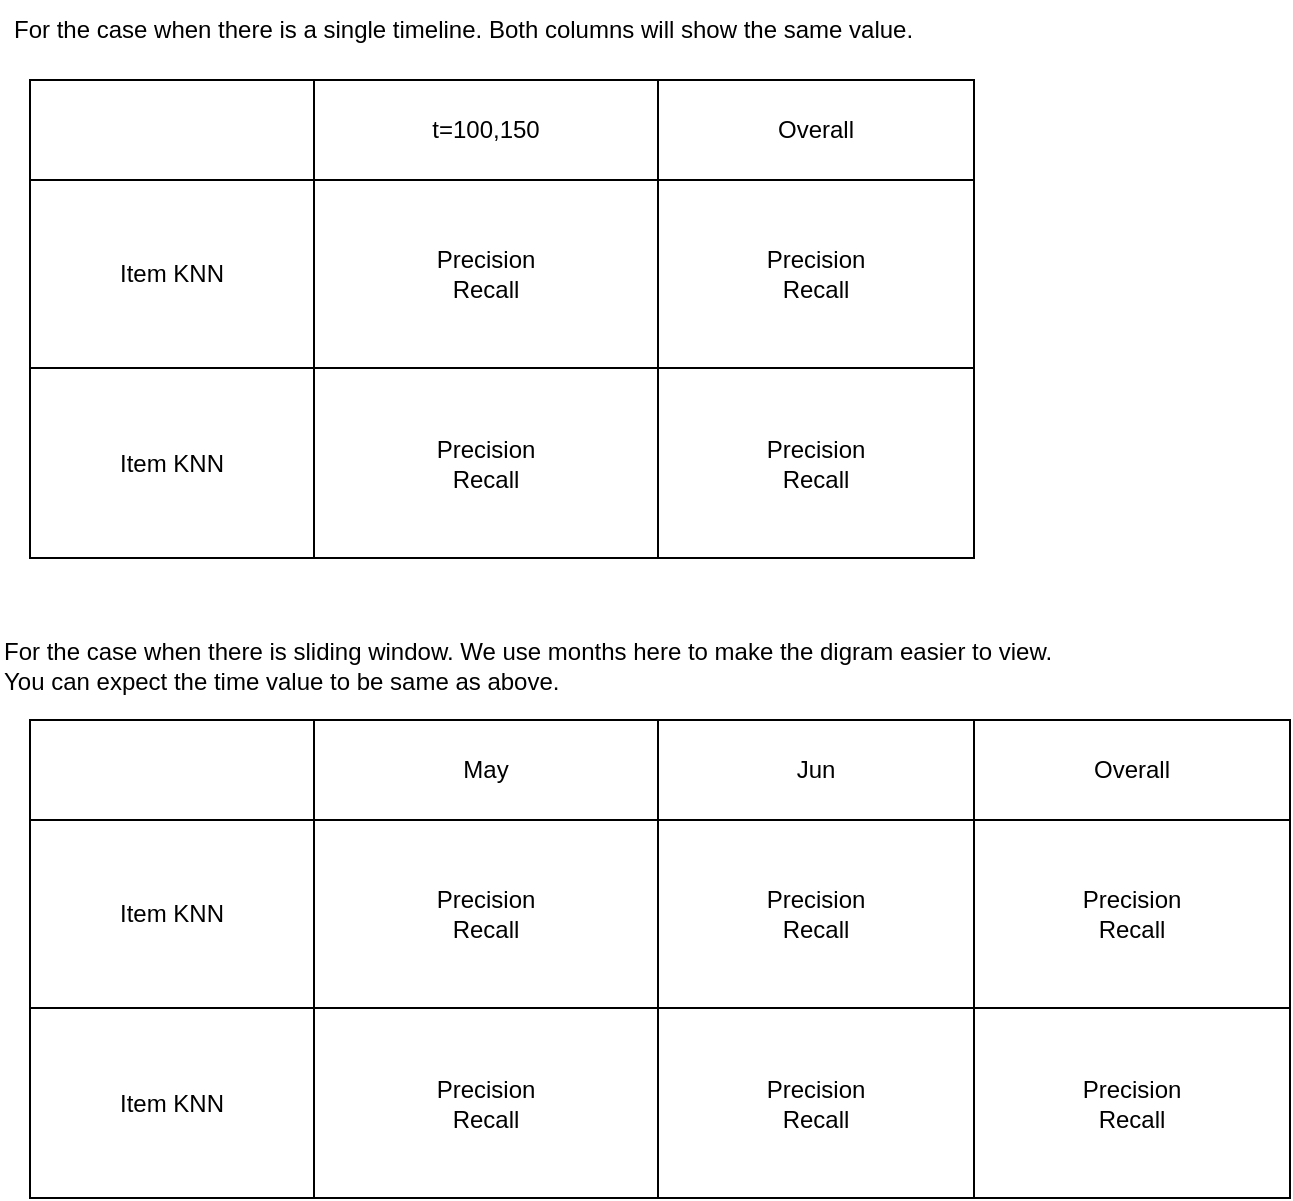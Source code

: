 <mxfile>
    <diagram id="kl2er5JzPoFWUA_EZ6A4" name="Page-1">
        <mxGraphModel dx="962" dy="874" grid="1" gridSize="10" guides="1" tooltips="1" connect="1" arrows="1" fold="1" page="1" pageScale="1" pageWidth="827" pageHeight="1169" math="0" shadow="0">
            <root>
                <mxCell id="0"/>
                <mxCell id="1" parent="0"/>
                <mxCell id="u9pQ3EmnE4HuEJMdGYqN-10" value="" style="childLayout=tableLayout;recursiveResize=0;shadow=0;fillColor=none;" parent="1" vertex="1">
                    <mxGeometry x="40" y="380" width="630" height="239" as="geometry"/>
                </mxCell>
                <mxCell id="u9pQ3EmnE4HuEJMdGYqN-11" value="" style="shape=tableRow;horizontal=0;startSize=0;swimlaneHead=0;swimlaneBody=0;top=0;left=0;bottom=0;right=0;dropTarget=0;collapsible=0;recursiveResize=0;expand=0;fontStyle=0;fillColor=none;strokeColor=inherit;" parent="u9pQ3EmnE4HuEJMdGYqN-10" vertex="1">
                    <mxGeometry width="630" height="50" as="geometry"/>
                </mxCell>
                <mxCell id="u9pQ3EmnE4HuEJMdGYqN-12" value="" style="connectable=0;recursiveResize=0;strokeColor=inherit;fillColor=none;align=center;whiteSpace=wrap;html=1;" parent="u9pQ3EmnE4HuEJMdGYqN-11" vertex="1">
                    <mxGeometry width="142" height="50" as="geometry">
                        <mxRectangle width="142" height="50" as="alternateBounds"/>
                    </mxGeometry>
                </mxCell>
                <mxCell id="u9pQ3EmnE4HuEJMdGYqN-13" value="May" style="connectable=0;recursiveResize=0;strokeColor=inherit;fillColor=none;align=center;whiteSpace=wrap;html=1;" parent="u9pQ3EmnE4HuEJMdGYqN-11" vertex="1">
                    <mxGeometry x="142" width="172" height="50" as="geometry">
                        <mxRectangle width="172" height="50" as="alternateBounds"/>
                    </mxGeometry>
                </mxCell>
                <mxCell id="u9pQ3EmnE4HuEJMdGYqN-14" value="Jun" style="connectable=0;recursiveResize=0;strokeColor=inherit;fillColor=none;align=center;whiteSpace=wrap;html=1;" parent="u9pQ3EmnE4HuEJMdGYqN-11" vertex="1">
                    <mxGeometry x="314" width="158" height="50" as="geometry">
                        <mxRectangle width="158" height="50" as="alternateBounds"/>
                    </mxGeometry>
                </mxCell>
                <mxCell id="u9pQ3EmnE4HuEJMdGYqN-23" value="Overall" style="connectable=0;recursiveResize=0;strokeColor=inherit;fillColor=none;align=center;whiteSpace=wrap;html=1;" parent="u9pQ3EmnE4HuEJMdGYqN-11" vertex="1">
                    <mxGeometry x="472" width="158" height="50" as="geometry">
                        <mxRectangle width="158" height="50" as="alternateBounds"/>
                    </mxGeometry>
                </mxCell>
                <mxCell id="u9pQ3EmnE4HuEJMdGYqN-15" style="shape=tableRow;horizontal=0;startSize=0;swimlaneHead=0;swimlaneBody=0;top=0;left=0;bottom=0;right=0;dropTarget=0;collapsible=0;recursiveResize=0;expand=0;fontStyle=0;fillColor=none;strokeColor=inherit;" parent="u9pQ3EmnE4HuEJMdGYqN-10" vertex="1">
                    <mxGeometry y="50" width="630" height="94" as="geometry"/>
                </mxCell>
                <mxCell id="u9pQ3EmnE4HuEJMdGYqN-16" value="Item KNN" style="connectable=0;recursiveResize=0;strokeColor=inherit;fillColor=none;align=center;whiteSpace=wrap;html=1;" parent="u9pQ3EmnE4HuEJMdGYqN-15" vertex="1">
                    <mxGeometry width="142" height="94" as="geometry">
                        <mxRectangle width="142" height="94" as="alternateBounds"/>
                    </mxGeometry>
                </mxCell>
                <mxCell id="u9pQ3EmnE4HuEJMdGYqN-17" value="Precision&lt;div&gt;Recall&lt;/div&gt;" style="connectable=0;recursiveResize=0;strokeColor=inherit;fillColor=none;align=center;whiteSpace=wrap;html=1;" parent="u9pQ3EmnE4HuEJMdGYqN-15" vertex="1">
                    <mxGeometry x="142" width="172" height="94" as="geometry">
                        <mxRectangle width="172" height="94" as="alternateBounds"/>
                    </mxGeometry>
                </mxCell>
                <mxCell id="u9pQ3EmnE4HuEJMdGYqN-18" value="Precision&lt;div&gt;Recall&lt;/div&gt;" style="connectable=0;recursiveResize=0;strokeColor=inherit;fillColor=none;align=center;whiteSpace=wrap;html=1;" parent="u9pQ3EmnE4HuEJMdGYqN-15" vertex="1">
                    <mxGeometry x="314" width="158" height="94" as="geometry">
                        <mxRectangle width="158" height="94" as="alternateBounds"/>
                    </mxGeometry>
                </mxCell>
                <mxCell id="u9pQ3EmnE4HuEJMdGYqN-24" value="Precision&lt;div&gt;Recall&lt;/div&gt;" style="connectable=0;recursiveResize=0;strokeColor=inherit;fillColor=none;align=center;whiteSpace=wrap;html=1;" parent="u9pQ3EmnE4HuEJMdGYqN-15" vertex="1">
                    <mxGeometry x="472" width="158" height="94" as="geometry">
                        <mxRectangle width="158" height="94" as="alternateBounds"/>
                    </mxGeometry>
                </mxCell>
                <mxCell id="u9pQ3EmnE4HuEJMdGYqN-19" style="shape=tableRow;horizontal=0;startSize=0;swimlaneHead=0;swimlaneBody=0;top=0;left=0;bottom=0;right=0;dropTarget=0;collapsible=0;recursiveResize=0;expand=0;fontStyle=0;fillColor=none;strokeColor=inherit;" parent="u9pQ3EmnE4HuEJMdGYqN-10" vertex="1">
                    <mxGeometry y="144" width="630" height="95" as="geometry"/>
                </mxCell>
                <mxCell id="u9pQ3EmnE4HuEJMdGYqN-20" value="Item KNN" style="connectable=0;recursiveResize=0;strokeColor=inherit;fillColor=none;align=center;whiteSpace=wrap;html=1;" parent="u9pQ3EmnE4HuEJMdGYqN-19" vertex="1">
                    <mxGeometry width="142" height="95" as="geometry">
                        <mxRectangle width="142" height="95" as="alternateBounds"/>
                    </mxGeometry>
                </mxCell>
                <mxCell id="u9pQ3EmnE4HuEJMdGYqN-21" value="Precision&lt;div&gt;Recall&lt;/div&gt;" style="connectable=0;recursiveResize=0;strokeColor=inherit;fillColor=none;align=center;whiteSpace=wrap;html=1;" parent="u9pQ3EmnE4HuEJMdGYqN-19" vertex="1">
                    <mxGeometry x="142" width="172" height="95" as="geometry">
                        <mxRectangle width="172" height="95" as="alternateBounds"/>
                    </mxGeometry>
                </mxCell>
                <mxCell id="u9pQ3EmnE4HuEJMdGYqN-22" value="Precision&lt;div&gt;Recall&lt;/div&gt;" style="connectable=0;recursiveResize=0;strokeColor=inherit;fillColor=none;align=center;whiteSpace=wrap;html=1;" parent="u9pQ3EmnE4HuEJMdGYqN-19" vertex="1">
                    <mxGeometry x="314" width="158" height="95" as="geometry">
                        <mxRectangle width="158" height="95" as="alternateBounds"/>
                    </mxGeometry>
                </mxCell>
                <mxCell id="u9pQ3EmnE4HuEJMdGYqN-25" value="Precision&lt;div&gt;Recall&lt;/div&gt;" style="connectable=0;recursiveResize=0;strokeColor=inherit;fillColor=none;align=center;whiteSpace=wrap;html=1;" parent="u9pQ3EmnE4HuEJMdGYqN-19" vertex="1">
                    <mxGeometry x="472" width="158" height="95" as="geometry">
                        <mxRectangle width="158" height="95" as="alternateBounds"/>
                    </mxGeometry>
                </mxCell>
                <mxCell id="u9pQ3EmnE4HuEJMdGYqN-37" value="" style="childLayout=tableLayout;recursiveResize=0;shadow=0;fillColor=none;" parent="1" vertex="1">
                    <mxGeometry x="40" y="60" width="472" height="239" as="geometry"/>
                </mxCell>
                <mxCell id="u9pQ3EmnE4HuEJMdGYqN-38" value="" style="shape=tableRow;horizontal=0;startSize=0;swimlaneHead=0;swimlaneBody=0;top=0;left=0;bottom=0;right=0;dropTarget=0;collapsible=0;recursiveResize=0;expand=0;fontStyle=0;fillColor=none;strokeColor=inherit;" parent="u9pQ3EmnE4HuEJMdGYqN-37" vertex="1">
                    <mxGeometry width="472" height="50" as="geometry"/>
                </mxCell>
                <mxCell id="u9pQ3EmnE4HuEJMdGYqN-39" value="" style="connectable=0;recursiveResize=0;strokeColor=inherit;fillColor=none;align=center;whiteSpace=wrap;html=1;" parent="u9pQ3EmnE4HuEJMdGYqN-38" vertex="1">
                    <mxGeometry width="142" height="50" as="geometry">
                        <mxRectangle width="142" height="50" as="alternateBounds"/>
                    </mxGeometry>
                </mxCell>
                <mxCell id="u9pQ3EmnE4HuEJMdGYqN-40" value="t=100,150" style="connectable=0;recursiveResize=0;strokeColor=inherit;fillColor=none;align=center;whiteSpace=wrap;html=1;" parent="u9pQ3EmnE4HuEJMdGYqN-38" vertex="1">
                    <mxGeometry x="142" width="172" height="50" as="geometry">
                        <mxRectangle width="172" height="50" as="alternateBounds"/>
                    </mxGeometry>
                </mxCell>
                <mxCell id="u9pQ3EmnE4HuEJMdGYqN-42" value="Overall" style="connectable=0;recursiveResize=0;strokeColor=inherit;fillColor=none;align=center;whiteSpace=wrap;html=1;" parent="u9pQ3EmnE4HuEJMdGYqN-38" vertex="1">
                    <mxGeometry x="314" width="158" height="50" as="geometry">
                        <mxRectangle width="158" height="50" as="alternateBounds"/>
                    </mxGeometry>
                </mxCell>
                <mxCell id="u9pQ3EmnE4HuEJMdGYqN-43" style="shape=tableRow;horizontal=0;startSize=0;swimlaneHead=0;swimlaneBody=0;top=0;left=0;bottom=0;right=0;dropTarget=0;collapsible=0;recursiveResize=0;expand=0;fontStyle=0;fillColor=none;strokeColor=inherit;" parent="u9pQ3EmnE4HuEJMdGYqN-37" vertex="1">
                    <mxGeometry y="50" width="472" height="94" as="geometry"/>
                </mxCell>
                <mxCell id="u9pQ3EmnE4HuEJMdGYqN-44" value="Item KNN" style="connectable=0;recursiveResize=0;strokeColor=inherit;fillColor=none;align=center;whiteSpace=wrap;html=1;" parent="u9pQ3EmnE4HuEJMdGYqN-43" vertex="1">
                    <mxGeometry width="142" height="94" as="geometry">
                        <mxRectangle width="142" height="94" as="alternateBounds"/>
                    </mxGeometry>
                </mxCell>
                <mxCell id="u9pQ3EmnE4HuEJMdGYqN-45" value="Precision&lt;div&gt;Recall&lt;/div&gt;" style="connectable=0;recursiveResize=0;strokeColor=inherit;fillColor=none;align=center;whiteSpace=wrap;html=1;" parent="u9pQ3EmnE4HuEJMdGYqN-43" vertex="1">
                    <mxGeometry x="142" width="172" height="94" as="geometry">
                        <mxRectangle width="172" height="94" as="alternateBounds"/>
                    </mxGeometry>
                </mxCell>
                <mxCell id="u9pQ3EmnE4HuEJMdGYqN-47" value="Precision&lt;div&gt;Recall&lt;/div&gt;" style="connectable=0;recursiveResize=0;strokeColor=inherit;fillColor=none;align=center;whiteSpace=wrap;html=1;" parent="u9pQ3EmnE4HuEJMdGYqN-43" vertex="1">
                    <mxGeometry x="314" width="158" height="94" as="geometry">
                        <mxRectangle width="158" height="94" as="alternateBounds"/>
                    </mxGeometry>
                </mxCell>
                <mxCell id="u9pQ3EmnE4HuEJMdGYqN-48" style="shape=tableRow;horizontal=0;startSize=0;swimlaneHead=0;swimlaneBody=0;top=0;left=0;bottom=0;right=0;dropTarget=0;collapsible=0;recursiveResize=0;expand=0;fontStyle=0;fillColor=none;strokeColor=inherit;" parent="u9pQ3EmnE4HuEJMdGYqN-37" vertex="1">
                    <mxGeometry y="144" width="472" height="95" as="geometry"/>
                </mxCell>
                <mxCell id="u9pQ3EmnE4HuEJMdGYqN-49" value="Item KNN" style="connectable=0;recursiveResize=0;strokeColor=inherit;fillColor=none;align=center;whiteSpace=wrap;html=1;" parent="u9pQ3EmnE4HuEJMdGYqN-48" vertex="1">
                    <mxGeometry width="142" height="95" as="geometry">
                        <mxRectangle width="142" height="95" as="alternateBounds"/>
                    </mxGeometry>
                </mxCell>
                <mxCell id="u9pQ3EmnE4HuEJMdGYqN-50" value="Precision&lt;div&gt;Recall&lt;/div&gt;" style="connectable=0;recursiveResize=0;strokeColor=inherit;fillColor=none;align=center;whiteSpace=wrap;html=1;" parent="u9pQ3EmnE4HuEJMdGYqN-48" vertex="1">
                    <mxGeometry x="142" width="172" height="95" as="geometry">
                        <mxRectangle width="172" height="95" as="alternateBounds"/>
                    </mxGeometry>
                </mxCell>
                <mxCell id="u9pQ3EmnE4HuEJMdGYqN-52" value="Precision&lt;div&gt;Recall&lt;/div&gt;" style="connectable=0;recursiveResize=0;strokeColor=inherit;fillColor=none;align=center;whiteSpace=wrap;html=1;" parent="u9pQ3EmnE4HuEJMdGYqN-48" vertex="1">
                    <mxGeometry x="314" width="158" height="95" as="geometry">
                        <mxRectangle width="158" height="95" as="alternateBounds"/>
                    </mxGeometry>
                </mxCell>
                <mxCell id="u9pQ3EmnE4HuEJMdGYqN-53" value="For the case when there is a single timeline. Both columns will show the same value." style="text;html=1;align=left;verticalAlign=middle;resizable=0;points=[];autosize=1;strokeColor=none;fillColor=none;" parent="1" vertex="1">
                    <mxGeometry x="30" y="20" width="470" height="30" as="geometry"/>
                </mxCell>
                <mxCell id="u9pQ3EmnE4HuEJMdGYqN-54" value="For the case when there is sliding window. We use months here to make the digram easier to view.&lt;div&gt;You can expect the time value to be same as above.&lt;/div&gt;" style="text;html=1;align=left;verticalAlign=middle;resizable=0;points=[];autosize=1;strokeColor=none;fillColor=none;" parent="1" vertex="1">
                    <mxGeometry x="25" y="333" width="550" height="40" as="geometry"/>
                </mxCell>
            </root>
        </mxGraphModel>
    </diagram>
</mxfile>